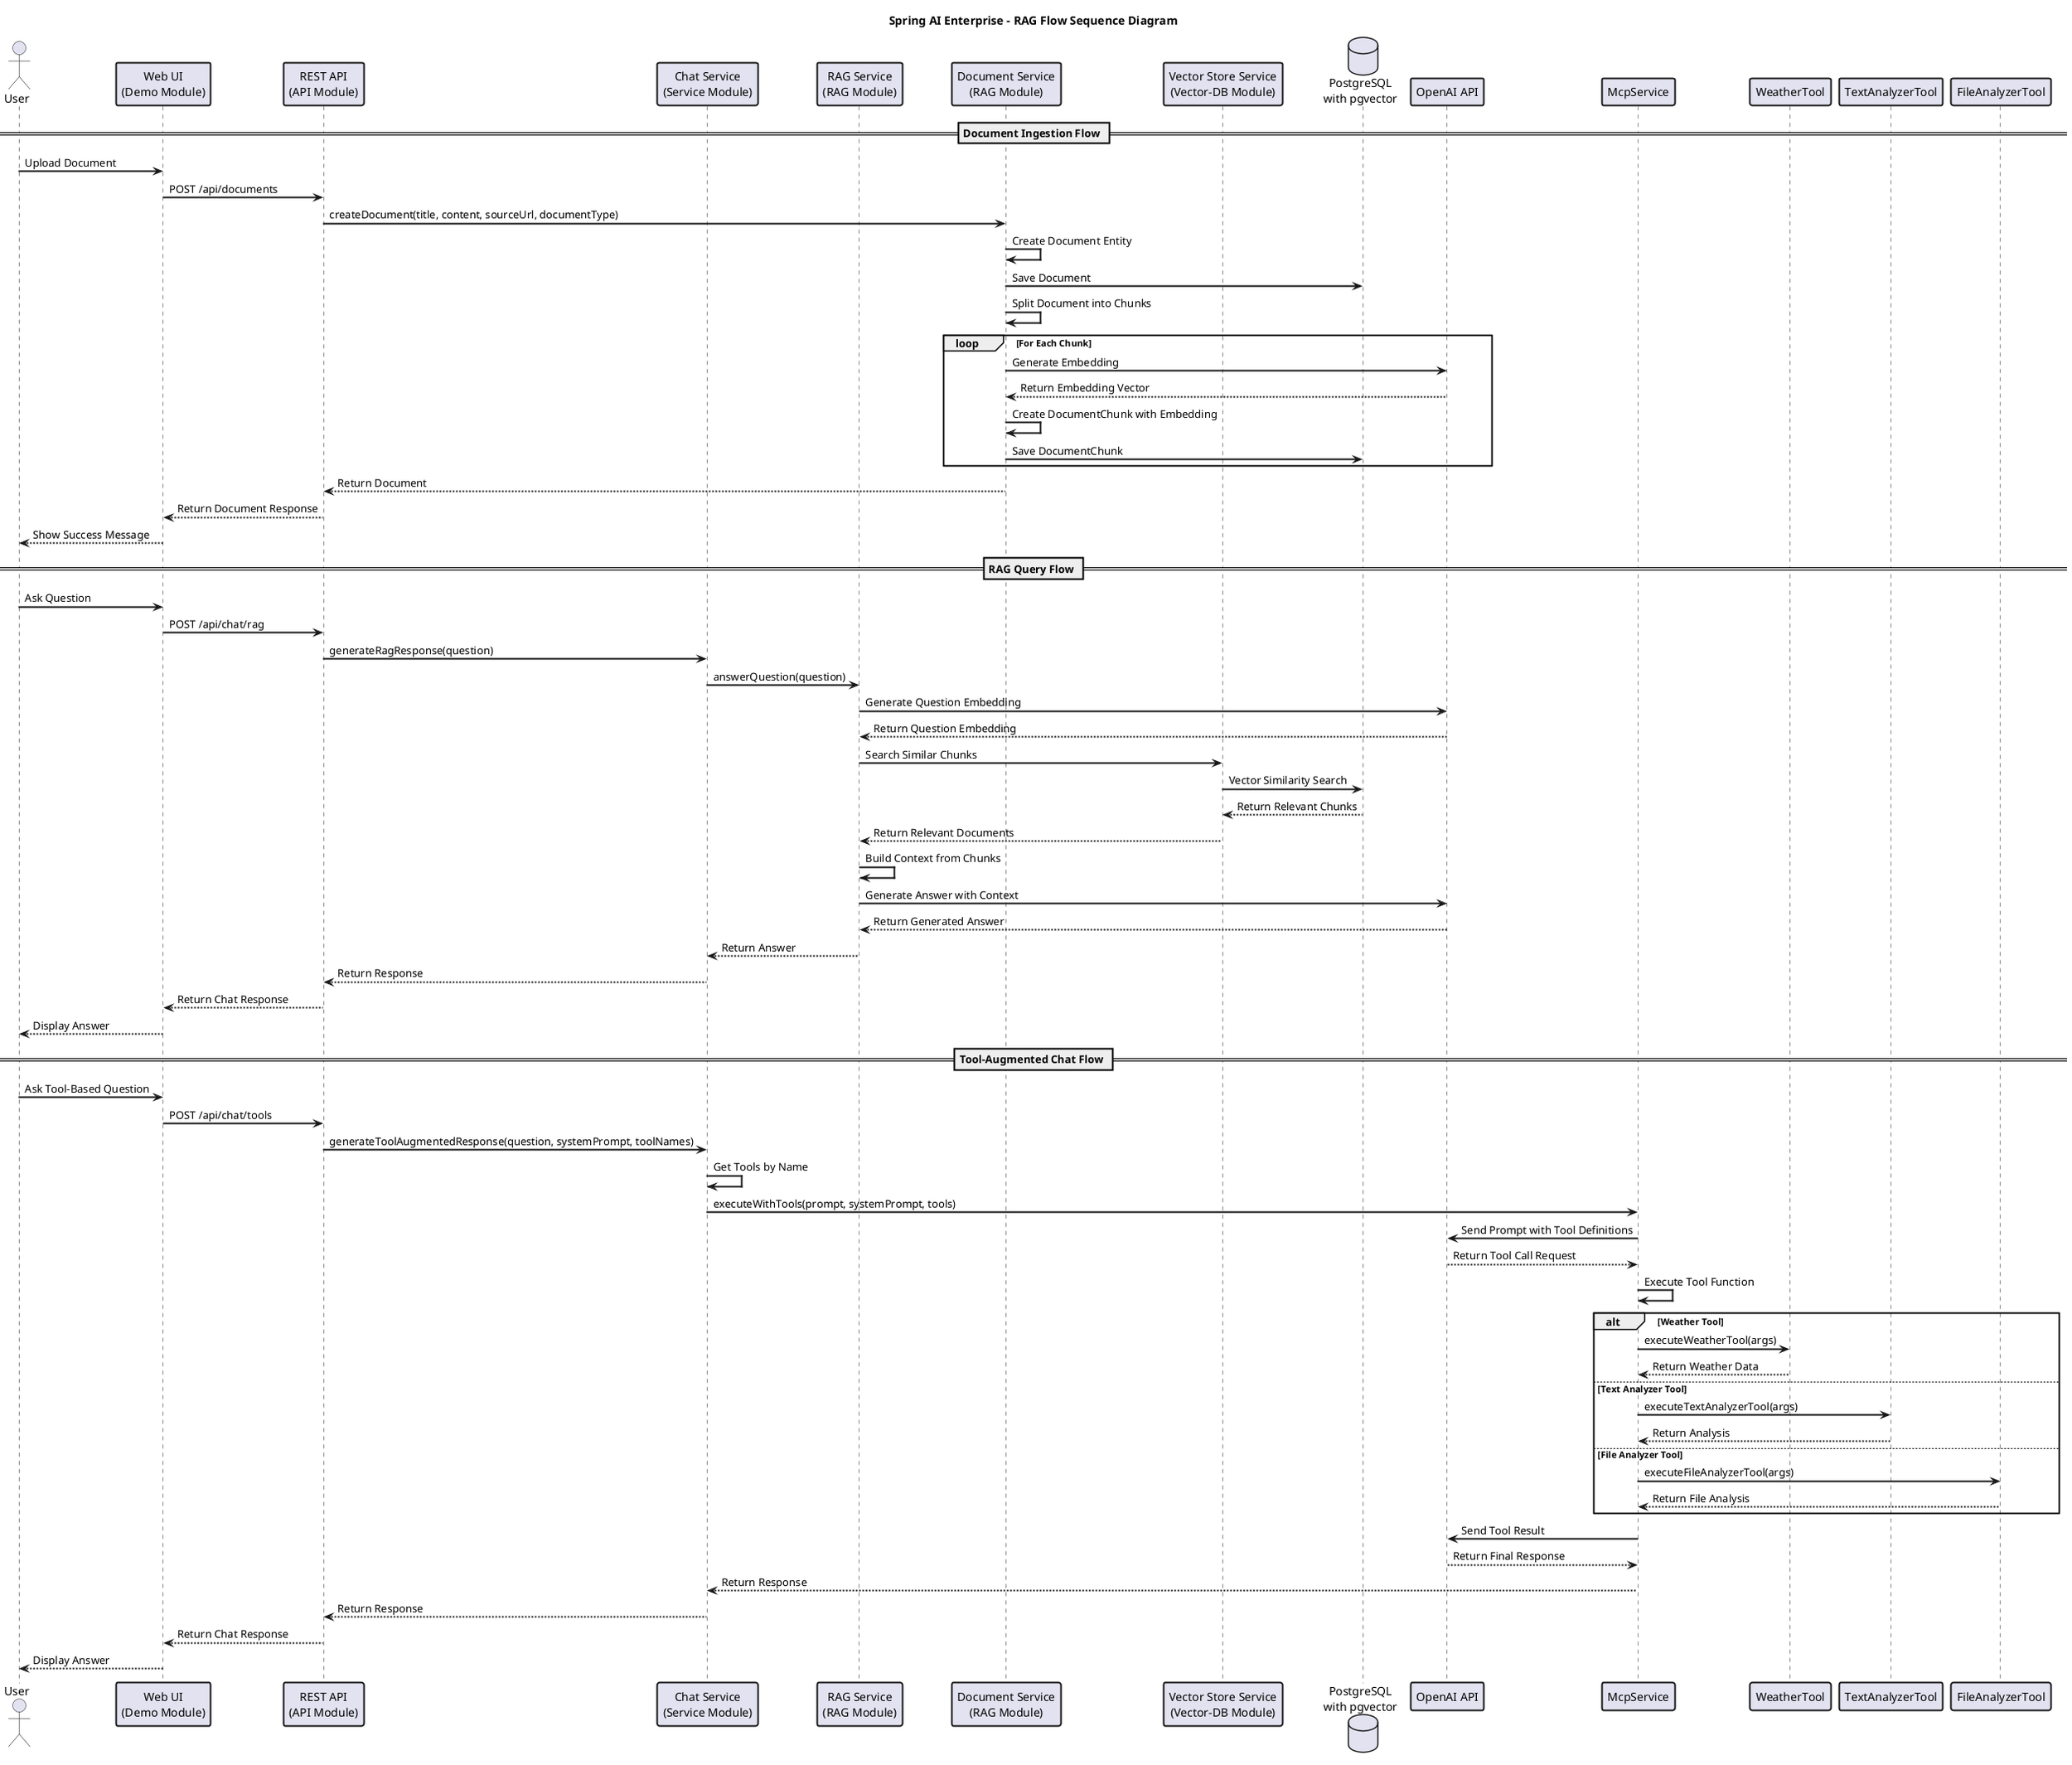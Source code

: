 @startuml
skinparam backgroundColor white
skinparam sequenceArrowThickness 2
skinparam participantBorderThickness 2
skinparam boxBorderThickness 2

title Spring AI Enterprise - RAG Flow Sequence Diagram

actor User
participant "Web UI\n(Demo Module)" as WebUI
participant "REST API\n(API Module)" as API
participant "Chat Service\n(Service Module)" as ChatService
participant "RAG Service\n(RAG Module)" as RAGService
participant "Document Service\n(RAG Module)" as DocService
participant "Vector Store Service\n(Vector-DB Module)" as VectorService
database "PostgreSQL\nwith pgvector" as Postgres
participant "OpenAI API" as OpenAI

== Document Ingestion Flow ==

User -> WebUI: Upload Document
WebUI -> API: POST /api/documents
API -> DocService: createDocument(title, content, sourceUrl, documentType)
DocService -> DocService: Create Document Entity
DocService -> Postgres: Save Document
DocService -> DocService: Split Document into Chunks
loop For Each Chunk
    DocService -> OpenAI: Generate Embedding
    OpenAI --> DocService: Return Embedding Vector
    DocService -> DocService: Create DocumentChunk with Embedding
    DocService -> Postgres: Save DocumentChunk
end
DocService --> API: Return Document
API --> WebUI: Return Document Response
WebUI --> User: Show Success Message

== RAG Query Flow ==

User -> WebUI: Ask Question
WebUI -> API: POST /api/chat/rag
API -> ChatService: generateRagResponse(question)
ChatService -> RAGService: answerQuestion(question)
RAGService -> OpenAI: Generate Question Embedding
OpenAI --> RAGService: Return Question Embedding
RAGService -> VectorService: Search Similar Chunks
VectorService -> Postgres: Vector Similarity Search
Postgres --> VectorService: Return Relevant Chunks
VectorService --> RAGService: Return Relevant Documents
RAGService -> RAGService: Build Context from Chunks
RAGService -> OpenAI: Generate Answer with Context
OpenAI --> RAGService: Return Generated Answer
RAGService --> ChatService: Return Answer
ChatService --> API: Return Response
API --> WebUI: Return Chat Response
WebUI --> User: Display Answer

== Tool-Augmented Chat Flow ==

User -> WebUI: Ask Tool-Based Question
WebUI -> API: POST /api/chat/tools
API -> ChatService: generateToolAugmentedResponse(question, systemPrompt, toolNames)
ChatService -> ChatService: Get Tools by Name
ChatService -> McpService: executeWithTools(prompt, systemPrompt, tools)
McpService -> OpenAI: Send Prompt with Tool Definitions
OpenAI --> McpService: Return Tool Call Request
McpService -> McpService: Execute Tool Function
alt Weather Tool
    McpService -> WeatherTool: executeWeatherTool(args)
    WeatherTool --> McpService: Return Weather Data
else Text Analyzer Tool
    McpService -> TextAnalyzerTool: executeTextAnalyzerTool(args)
    TextAnalyzerTool --> McpService: Return Analysis
else File Analyzer Tool
    McpService -> FileAnalyzerTool: executeFileAnalyzerTool(args)
    FileAnalyzerTool --> McpService: Return File Analysis
end
McpService -> OpenAI: Send Tool Result
OpenAI --> McpService: Return Final Response
McpService --> ChatService: Return Response
ChatService --> API: Return Response
API --> WebUI: Return Chat Response
WebUI --> User: Display Answer

@enduml